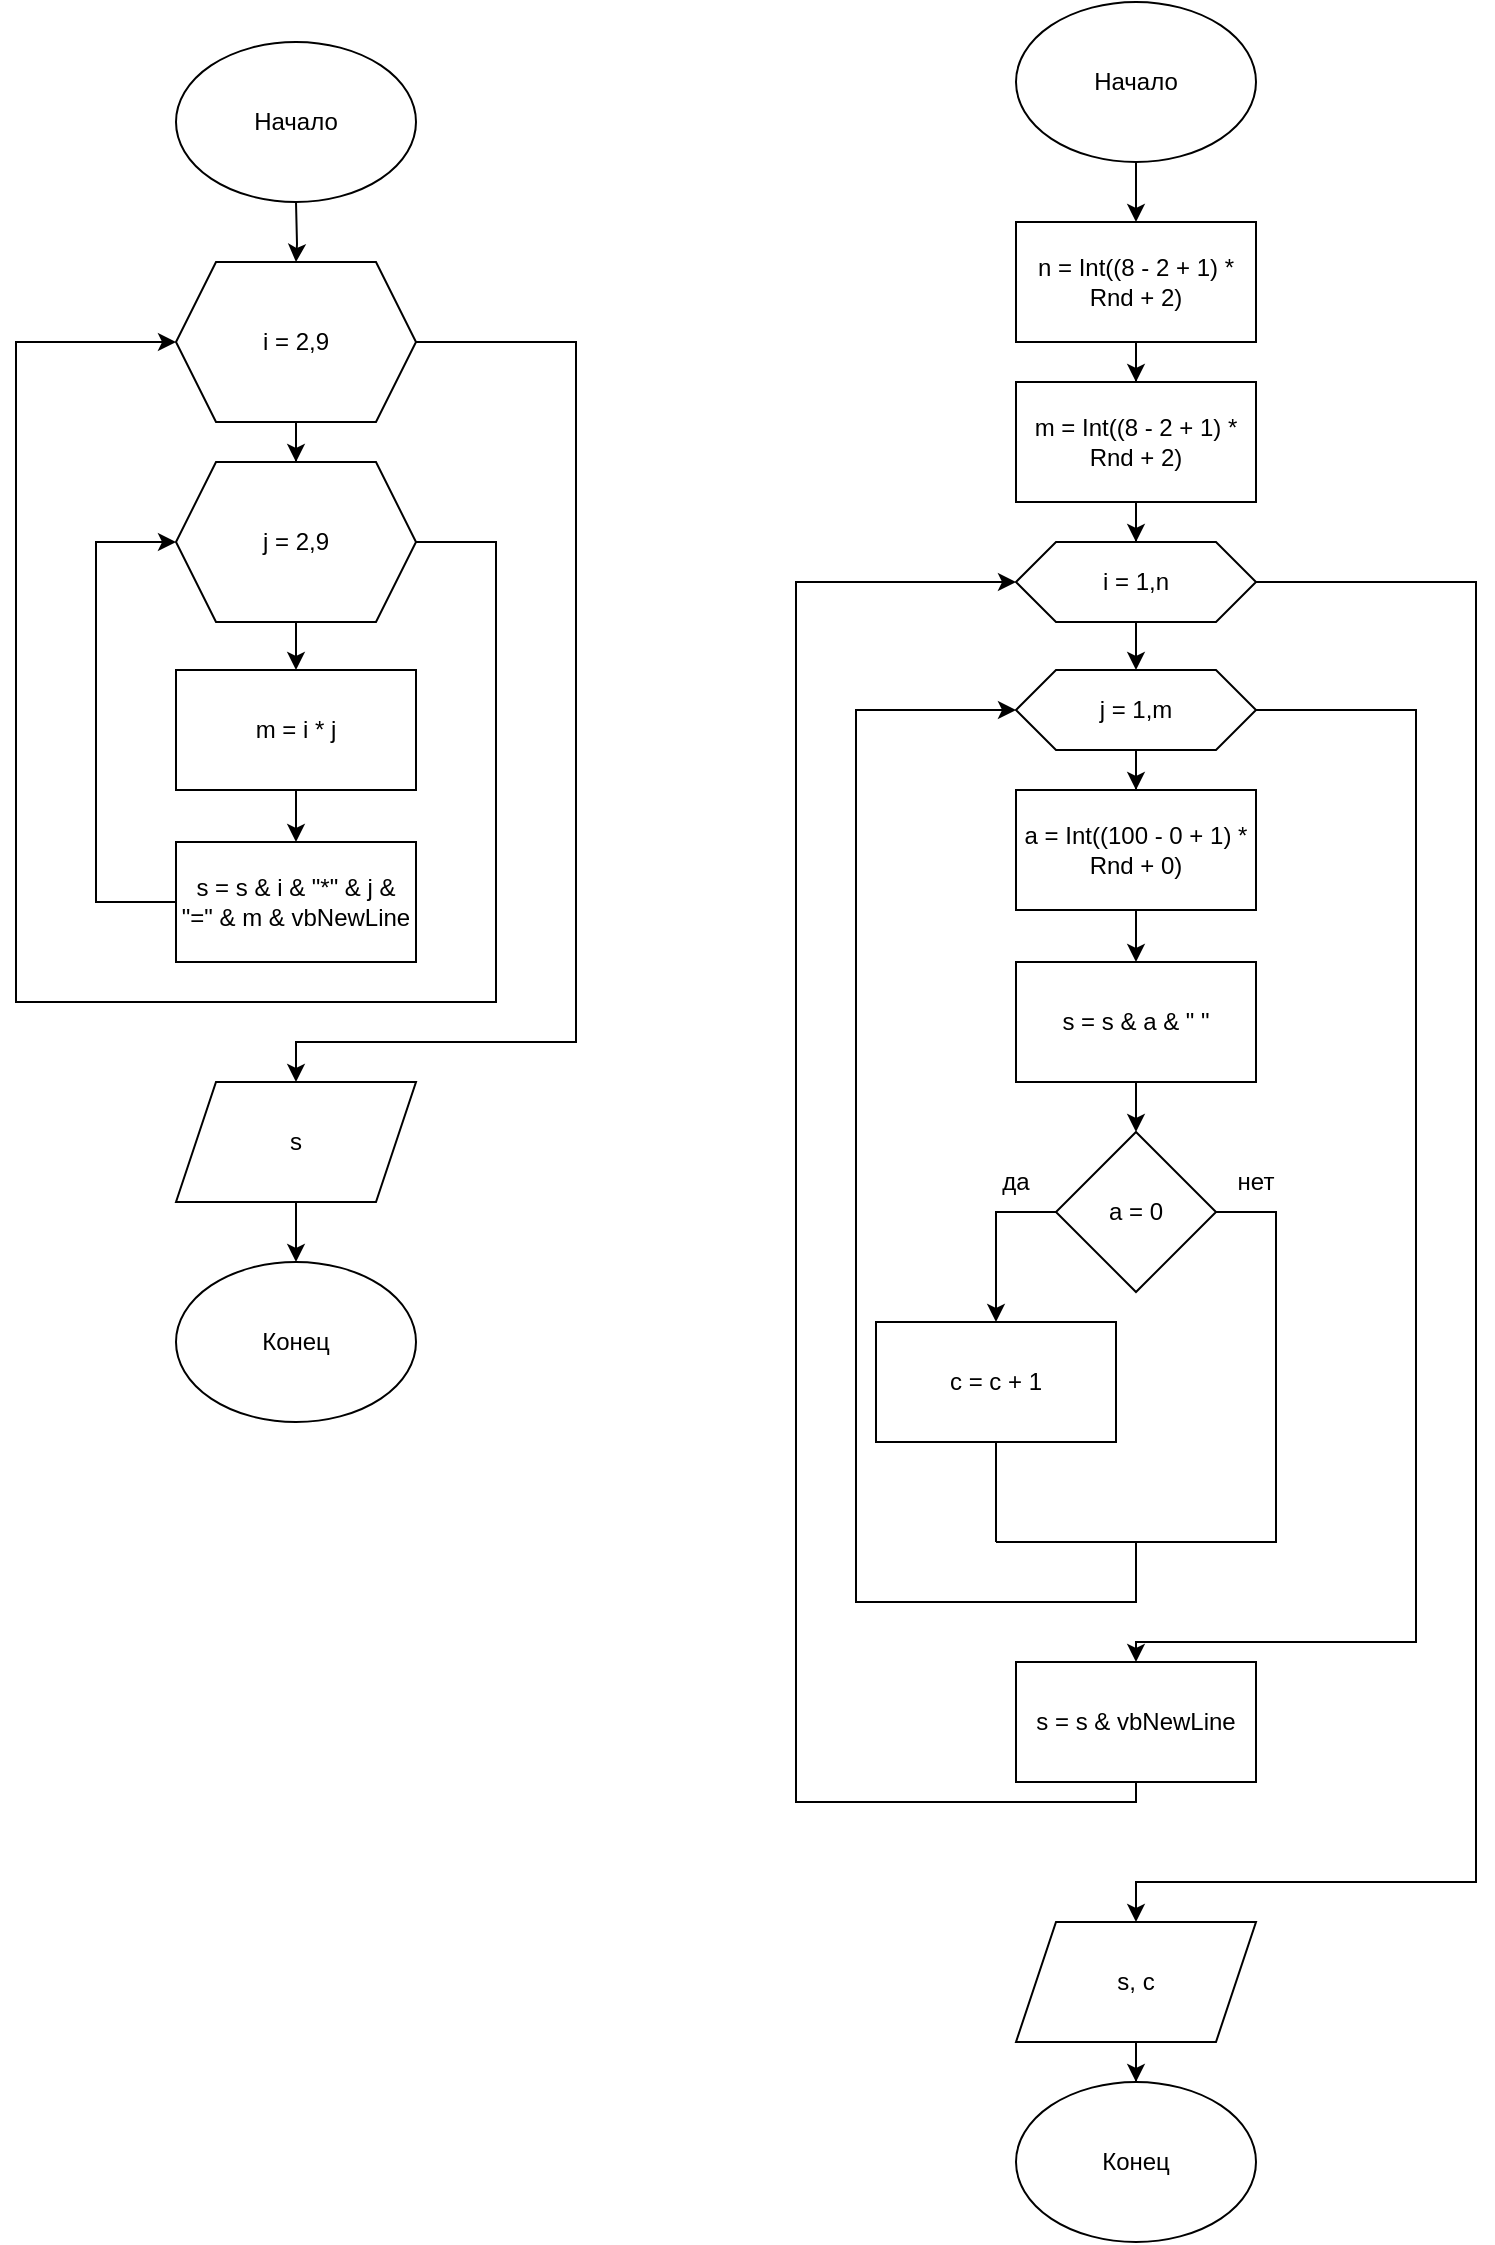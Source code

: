<mxfile version="13.8.6" type="device"><diagram id="mvL3Kn9aNwPmye5xCdfS" name="Page-1"><mxGraphModel dx="589" dy="629" grid="1" gridSize="10" guides="1" tooltips="1" connect="1" arrows="1" fold="1" page="1" pageScale="1" pageWidth="827" pageHeight="1169" math="0" shadow="0"><root><mxCell id="0"/><mxCell id="1" parent="0"/><mxCell id="UiajGM-Rc8QfOYCk_0uO-10" value="" style="edgeStyle=orthogonalEdgeStyle;rounded=0;orthogonalLoop=1;jettySize=auto;html=1;" parent="1" target="UiajGM-Rc8QfOYCk_0uO-3" edge="1"><mxGeometry relative="1" as="geometry"><mxPoint x="170" y="120" as="sourcePoint"/></mxGeometry></mxCell><mxCell id="UiajGM-Rc8QfOYCk_0uO-2" value="Начало" style="ellipse;whiteSpace=wrap;html=1;" parent="1" vertex="1"><mxGeometry x="110" y="40" width="120" height="80" as="geometry"/></mxCell><mxCell id="UiajGM-Rc8QfOYCk_0uO-11" value="" style="edgeStyle=orthogonalEdgeStyle;rounded=0;orthogonalLoop=1;jettySize=auto;html=1;" parent="1" source="UiajGM-Rc8QfOYCk_0uO-3" target="UiajGM-Rc8QfOYCk_0uO-4" edge="1"><mxGeometry relative="1" as="geometry"/></mxCell><mxCell id="UiajGM-Rc8QfOYCk_0uO-17" style="edgeStyle=orthogonalEdgeStyle;rounded=0;orthogonalLoop=1;jettySize=auto;html=1;" parent="1" source="UiajGM-Rc8QfOYCk_0uO-3" target="UiajGM-Rc8QfOYCk_0uO-7" edge="1"><mxGeometry relative="1" as="geometry"><Array as="points"><mxPoint x="310" y="190"/><mxPoint x="310" y="540"/><mxPoint x="170" y="540"/></Array></mxGeometry></mxCell><mxCell id="UiajGM-Rc8QfOYCk_0uO-3" value="i = 2,9" style="shape=hexagon;perimeter=hexagonPerimeter2;whiteSpace=wrap;html=1;fixedSize=1;" parent="1" vertex="1"><mxGeometry x="110" y="150" width="120" height="80" as="geometry"/></mxCell><mxCell id="UiajGM-Rc8QfOYCk_0uO-13" style="edgeStyle=orthogonalEdgeStyle;rounded=0;orthogonalLoop=1;jettySize=auto;html=1;entryX=0.5;entryY=0;entryDx=0;entryDy=0;" parent="1" source="UiajGM-Rc8QfOYCk_0uO-4" target="UiajGM-Rc8QfOYCk_0uO-5" edge="1"><mxGeometry relative="1" as="geometry"/></mxCell><mxCell id="UiajGM-Rc8QfOYCk_0uO-16" style="edgeStyle=orthogonalEdgeStyle;rounded=0;orthogonalLoop=1;jettySize=auto;html=1;entryX=0;entryY=0.5;entryDx=0;entryDy=0;" parent="1" source="UiajGM-Rc8QfOYCk_0uO-4" target="UiajGM-Rc8QfOYCk_0uO-3" edge="1"><mxGeometry relative="1" as="geometry"><Array as="points"><mxPoint x="270" y="290"/><mxPoint x="270" y="520"/><mxPoint x="30" y="520"/><mxPoint x="30" y="190"/></Array></mxGeometry></mxCell><mxCell id="UiajGM-Rc8QfOYCk_0uO-4" value="j = 2,9" style="shape=hexagon;perimeter=hexagonPerimeter2;whiteSpace=wrap;html=1;fixedSize=1;" parent="1" vertex="1"><mxGeometry x="110" y="250" width="120" height="80" as="geometry"/></mxCell><mxCell id="UiajGM-Rc8QfOYCk_0uO-14" style="edgeStyle=orthogonalEdgeStyle;rounded=0;orthogonalLoop=1;jettySize=auto;html=1;entryX=0.5;entryY=0;entryDx=0;entryDy=0;" parent="1" source="UiajGM-Rc8QfOYCk_0uO-5" target="UiajGM-Rc8QfOYCk_0uO-6" edge="1"><mxGeometry relative="1" as="geometry"/></mxCell><mxCell id="UiajGM-Rc8QfOYCk_0uO-5" value="m = i * j" style="rounded=0;whiteSpace=wrap;html=1;" parent="1" vertex="1"><mxGeometry x="110" y="354" width="120" height="60" as="geometry"/></mxCell><mxCell id="UiajGM-Rc8QfOYCk_0uO-15" style="edgeStyle=orthogonalEdgeStyle;rounded=0;orthogonalLoop=1;jettySize=auto;html=1;entryX=0;entryY=0.5;entryDx=0;entryDy=0;" parent="1" source="UiajGM-Rc8QfOYCk_0uO-6" target="UiajGM-Rc8QfOYCk_0uO-4" edge="1"><mxGeometry relative="1" as="geometry"><Array as="points"><mxPoint x="70" y="470"/><mxPoint x="70" y="290"/></Array></mxGeometry></mxCell><mxCell id="UiajGM-Rc8QfOYCk_0uO-6" value="s = s &amp;amp; i &amp;amp; &quot;*&quot; &amp;amp; j &amp;amp; &quot;=&quot; &amp;amp; m &amp;amp; vbNewLine" style="rounded=0;whiteSpace=wrap;html=1;" parent="1" vertex="1"><mxGeometry x="110" y="440" width="120" height="60" as="geometry"/></mxCell><mxCell id="UiajGM-Rc8QfOYCk_0uO-18" value="" style="edgeStyle=orthogonalEdgeStyle;rounded=0;orthogonalLoop=1;jettySize=auto;html=1;" parent="1" source="UiajGM-Rc8QfOYCk_0uO-7" target="UiajGM-Rc8QfOYCk_0uO-9" edge="1"><mxGeometry relative="1" as="geometry"/></mxCell><mxCell id="UiajGM-Rc8QfOYCk_0uO-7" value="s" style="shape=parallelogram;perimeter=parallelogramPerimeter;whiteSpace=wrap;html=1;fixedSize=1;" parent="1" vertex="1"><mxGeometry x="110" y="560" width="120" height="60" as="geometry"/></mxCell><mxCell id="UiajGM-Rc8QfOYCk_0uO-9" value="Конец" style="ellipse;whiteSpace=wrap;html=1;" parent="1" vertex="1"><mxGeometry x="110" y="650" width="120" height="80" as="geometry"/></mxCell><mxCell id="UiajGM-Rc8QfOYCk_0uO-19" value="" style="edgeStyle=orthogonalEdgeStyle;rounded=0;orthogonalLoop=1;jettySize=auto;html=1;" parent="1" edge="1"><mxGeometry relative="1" as="geometry"><mxPoint x="590" y="100" as="sourcePoint"/><mxPoint x="590" y="130" as="targetPoint"/></mxGeometry></mxCell><mxCell id="UiajGM-Rc8QfOYCk_0uO-20" value="Начало" style="ellipse;whiteSpace=wrap;html=1;" parent="1" vertex="1"><mxGeometry x="530" y="20" width="120" height="80" as="geometry"/></mxCell><mxCell id="nHd2tCyYQllDIesQwtSM-2" style="edgeStyle=orthogonalEdgeStyle;rounded=0;orthogonalLoop=1;jettySize=auto;html=1;entryX=0.5;entryY=0;entryDx=0;entryDy=0;" edge="1" parent="1" source="UiajGM-Rc8QfOYCk_0uO-34" target="UiajGM-Rc8QfOYCk_0uO-35"><mxGeometry relative="1" as="geometry"/></mxCell><mxCell id="UiajGM-Rc8QfOYCk_0uO-34" value="n = Int((8 - 2 + 1) * Rnd + 2)" style="rounded=0;whiteSpace=wrap;html=1;" parent="1" vertex="1"><mxGeometry x="530" y="130" width="120" height="60" as="geometry"/></mxCell><mxCell id="nHd2tCyYQllDIesQwtSM-3" style="edgeStyle=orthogonalEdgeStyle;rounded=0;orthogonalLoop=1;jettySize=auto;html=1;" edge="1" parent="1" source="UiajGM-Rc8QfOYCk_0uO-35" target="UiajGM-Rc8QfOYCk_0uO-36"><mxGeometry relative="1" as="geometry"/></mxCell><mxCell id="UiajGM-Rc8QfOYCk_0uO-35" value="m = Int((8 - 2 + 1) * Rnd + 2)" style="rounded=0;whiteSpace=wrap;html=1;" parent="1" vertex="1"><mxGeometry x="530" y="210" width="120" height="60" as="geometry"/></mxCell><mxCell id="nHd2tCyYQllDIesQwtSM-4" style="edgeStyle=orthogonalEdgeStyle;rounded=0;orthogonalLoop=1;jettySize=auto;html=1;entryX=0.5;entryY=0;entryDx=0;entryDy=0;" edge="1" parent="1" source="UiajGM-Rc8QfOYCk_0uO-36" target="UiajGM-Rc8QfOYCk_0uO-37"><mxGeometry relative="1" as="geometry"/></mxCell><mxCell id="nHd2tCyYQllDIesQwtSM-28" style="edgeStyle=orthogonalEdgeStyle;rounded=0;orthogonalLoop=1;jettySize=auto;html=1;" edge="1" parent="1" source="UiajGM-Rc8QfOYCk_0uO-36" target="nHd2tCyYQllDIesQwtSM-26"><mxGeometry relative="1" as="geometry"><mxPoint x="770" y="1003.509" as="targetPoint"/><Array as="points"><mxPoint x="760" y="310"/><mxPoint x="760" y="960"/><mxPoint x="590" y="960"/></Array></mxGeometry></mxCell><mxCell id="UiajGM-Rc8QfOYCk_0uO-36" value="i = 1,n" style="shape=hexagon;perimeter=hexagonPerimeter2;whiteSpace=wrap;html=1;fixedSize=1;" parent="1" vertex="1"><mxGeometry x="530" y="290" width="120" height="40" as="geometry"/></mxCell><mxCell id="nHd2tCyYQllDIesQwtSM-5" style="edgeStyle=orthogonalEdgeStyle;rounded=0;orthogonalLoop=1;jettySize=auto;html=1;" edge="1" parent="1" source="UiajGM-Rc8QfOYCk_0uO-37" target="UiajGM-Rc8QfOYCk_0uO-38"><mxGeometry relative="1" as="geometry"/></mxCell><mxCell id="nHd2tCyYQllDIesQwtSM-30" style="edgeStyle=orthogonalEdgeStyle;rounded=0;orthogonalLoop=1;jettySize=auto;html=1;entryX=0.5;entryY=0;entryDx=0;entryDy=0;" edge="1" parent="1" source="UiajGM-Rc8QfOYCk_0uO-37" target="UiajGM-Rc8QfOYCk_0uO-42"><mxGeometry relative="1" as="geometry"><Array as="points"><mxPoint x="730" y="374"/><mxPoint x="730" y="840"/><mxPoint x="590" y="840"/></Array></mxGeometry></mxCell><mxCell id="UiajGM-Rc8QfOYCk_0uO-37" value="j = 1,m" style="shape=hexagon;perimeter=hexagonPerimeter2;whiteSpace=wrap;html=1;fixedSize=1;" parent="1" vertex="1"><mxGeometry x="530" y="354" width="120" height="40" as="geometry"/></mxCell><mxCell id="nHd2tCyYQllDIesQwtSM-6" style="edgeStyle=orthogonalEdgeStyle;rounded=0;orthogonalLoop=1;jettySize=auto;html=1;entryX=0.5;entryY=0;entryDx=0;entryDy=0;" edge="1" parent="1" source="UiajGM-Rc8QfOYCk_0uO-38" target="UiajGM-Rc8QfOYCk_0uO-39"><mxGeometry relative="1" as="geometry"/></mxCell><mxCell id="UiajGM-Rc8QfOYCk_0uO-38" value="a = Int((100 - 0 + 1) * Rnd + 0)" style="rounded=0;whiteSpace=wrap;html=1;" parent="1" vertex="1"><mxGeometry x="530" y="414" width="120" height="60" as="geometry"/></mxCell><mxCell id="nHd2tCyYQllDIesQwtSM-7" style="edgeStyle=orthogonalEdgeStyle;rounded=0;orthogonalLoop=1;jettySize=auto;html=1;entryX=0.5;entryY=0;entryDx=0;entryDy=0;" edge="1" parent="1" source="UiajGM-Rc8QfOYCk_0uO-39" target="UiajGM-Rc8QfOYCk_0uO-40"><mxGeometry relative="1" as="geometry"/></mxCell><mxCell id="UiajGM-Rc8QfOYCk_0uO-39" value="s = s &amp;amp; a &amp;amp; &quot; &quot;" style="rounded=0;whiteSpace=wrap;html=1;" parent="1" vertex="1"><mxGeometry x="530" y="500" width="120" height="60" as="geometry"/></mxCell><mxCell id="nHd2tCyYQllDIesQwtSM-8" style="edgeStyle=orthogonalEdgeStyle;rounded=0;orthogonalLoop=1;jettySize=auto;html=1;entryX=0.5;entryY=0;entryDx=0;entryDy=0;" edge="1" parent="1" source="UiajGM-Rc8QfOYCk_0uO-40" target="nHd2tCyYQllDIesQwtSM-1"><mxGeometry relative="1" as="geometry"><Array as="points"><mxPoint x="520" y="625"/></Array></mxGeometry></mxCell><mxCell id="nHd2tCyYQllDIesQwtSM-17" style="edgeStyle=orthogonalEdgeStyle;rounded=0;orthogonalLoop=1;jettySize=auto;html=1;entryX=0;entryY=0.5;entryDx=0;entryDy=0;" edge="1" parent="1" source="UiajGM-Rc8QfOYCk_0uO-40" target="UiajGM-Rc8QfOYCk_0uO-37"><mxGeometry relative="1" as="geometry"><mxPoint x="640" y="820" as="targetPoint"/><Array as="points"><mxPoint x="660" y="625"/><mxPoint x="660" y="790"/><mxPoint x="590" y="790"/><mxPoint x="590" y="820"/><mxPoint x="450" y="820"/><mxPoint x="450" y="374"/></Array></mxGeometry></mxCell><mxCell id="UiajGM-Rc8QfOYCk_0uO-40" value="a = 0" style="rhombus;whiteSpace=wrap;html=1;" parent="1" vertex="1"><mxGeometry x="550" y="585" width="80" height="80" as="geometry"/></mxCell><mxCell id="nHd2tCyYQllDIesQwtSM-31" style="edgeStyle=orthogonalEdgeStyle;rounded=0;orthogonalLoop=1;jettySize=auto;html=1;entryX=0;entryY=0.5;entryDx=0;entryDy=0;" edge="1" parent="1" source="UiajGM-Rc8QfOYCk_0uO-42" target="UiajGM-Rc8QfOYCk_0uO-36"><mxGeometry relative="1" as="geometry"><Array as="points"><mxPoint x="590" y="920"/><mxPoint x="420" y="920"/><mxPoint x="420" y="310"/></Array></mxGeometry></mxCell><mxCell id="UiajGM-Rc8QfOYCk_0uO-42" value="s = s &amp;amp; vbNewLine" style="rounded=0;whiteSpace=wrap;html=1;" parent="1" vertex="1"><mxGeometry x="530" y="850" width="120" height="60" as="geometry"/></mxCell><mxCell id="nHd2tCyYQllDIesQwtSM-1" value="c = c + 1" style="rounded=0;whiteSpace=wrap;html=1;" vertex="1" parent="1"><mxGeometry x="460" y="680" width="120" height="60" as="geometry"/></mxCell><mxCell id="nHd2tCyYQllDIesQwtSM-10" value="да" style="text;html=1;strokeColor=none;fillColor=none;align=center;verticalAlign=middle;whiteSpace=wrap;rounded=0;" vertex="1" parent="1"><mxGeometry x="510" y="600" width="40" height="20" as="geometry"/></mxCell><mxCell id="nHd2tCyYQllDIesQwtSM-11" value="нет" style="text;html=1;strokeColor=none;fillColor=none;align=center;verticalAlign=middle;whiteSpace=wrap;rounded=0;" vertex="1" parent="1"><mxGeometry x="630" y="600" width="40" height="20" as="geometry"/></mxCell><mxCell id="nHd2tCyYQllDIesQwtSM-20" value="" style="endArrow=none;html=1;entryX=0.5;entryY=1;entryDx=0;entryDy=0;" edge="1" parent="1" target="nHd2tCyYQllDIesQwtSM-1"><mxGeometry width="50" height="50" relative="1" as="geometry"><mxPoint x="520" y="790" as="sourcePoint"/><mxPoint x="545" y="750" as="targetPoint"/></mxGeometry></mxCell><mxCell id="nHd2tCyYQllDIesQwtSM-21" value="" style="endArrow=none;html=1;" edge="1" parent="1"><mxGeometry width="50" height="50" relative="1" as="geometry"><mxPoint x="520" y="790" as="sourcePoint"/><mxPoint x="590" y="790" as="targetPoint"/></mxGeometry></mxCell><mxCell id="nHd2tCyYQllDIesQwtSM-29" value="" style="edgeStyle=orthogonalEdgeStyle;rounded=0;orthogonalLoop=1;jettySize=auto;html=1;" edge="1" parent="1" source="nHd2tCyYQllDIesQwtSM-26" target="nHd2tCyYQllDIesQwtSM-27"><mxGeometry relative="1" as="geometry"/></mxCell><mxCell id="nHd2tCyYQllDIesQwtSM-26" value="s, c" style="shape=parallelogram;perimeter=parallelogramPerimeter;whiteSpace=wrap;html=1;fixedSize=1;" vertex="1" parent="1"><mxGeometry x="530" y="980" width="120" height="60" as="geometry"/></mxCell><mxCell id="nHd2tCyYQllDIesQwtSM-27" value="Конец" style="ellipse;whiteSpace=wrap;html=1;" vertex="1" parent="1"><mxGeometry x="530" y="1060" width="120" height="80" as="geometry"/></mxCell></root></mxGraphModel></diagram></mxfile>